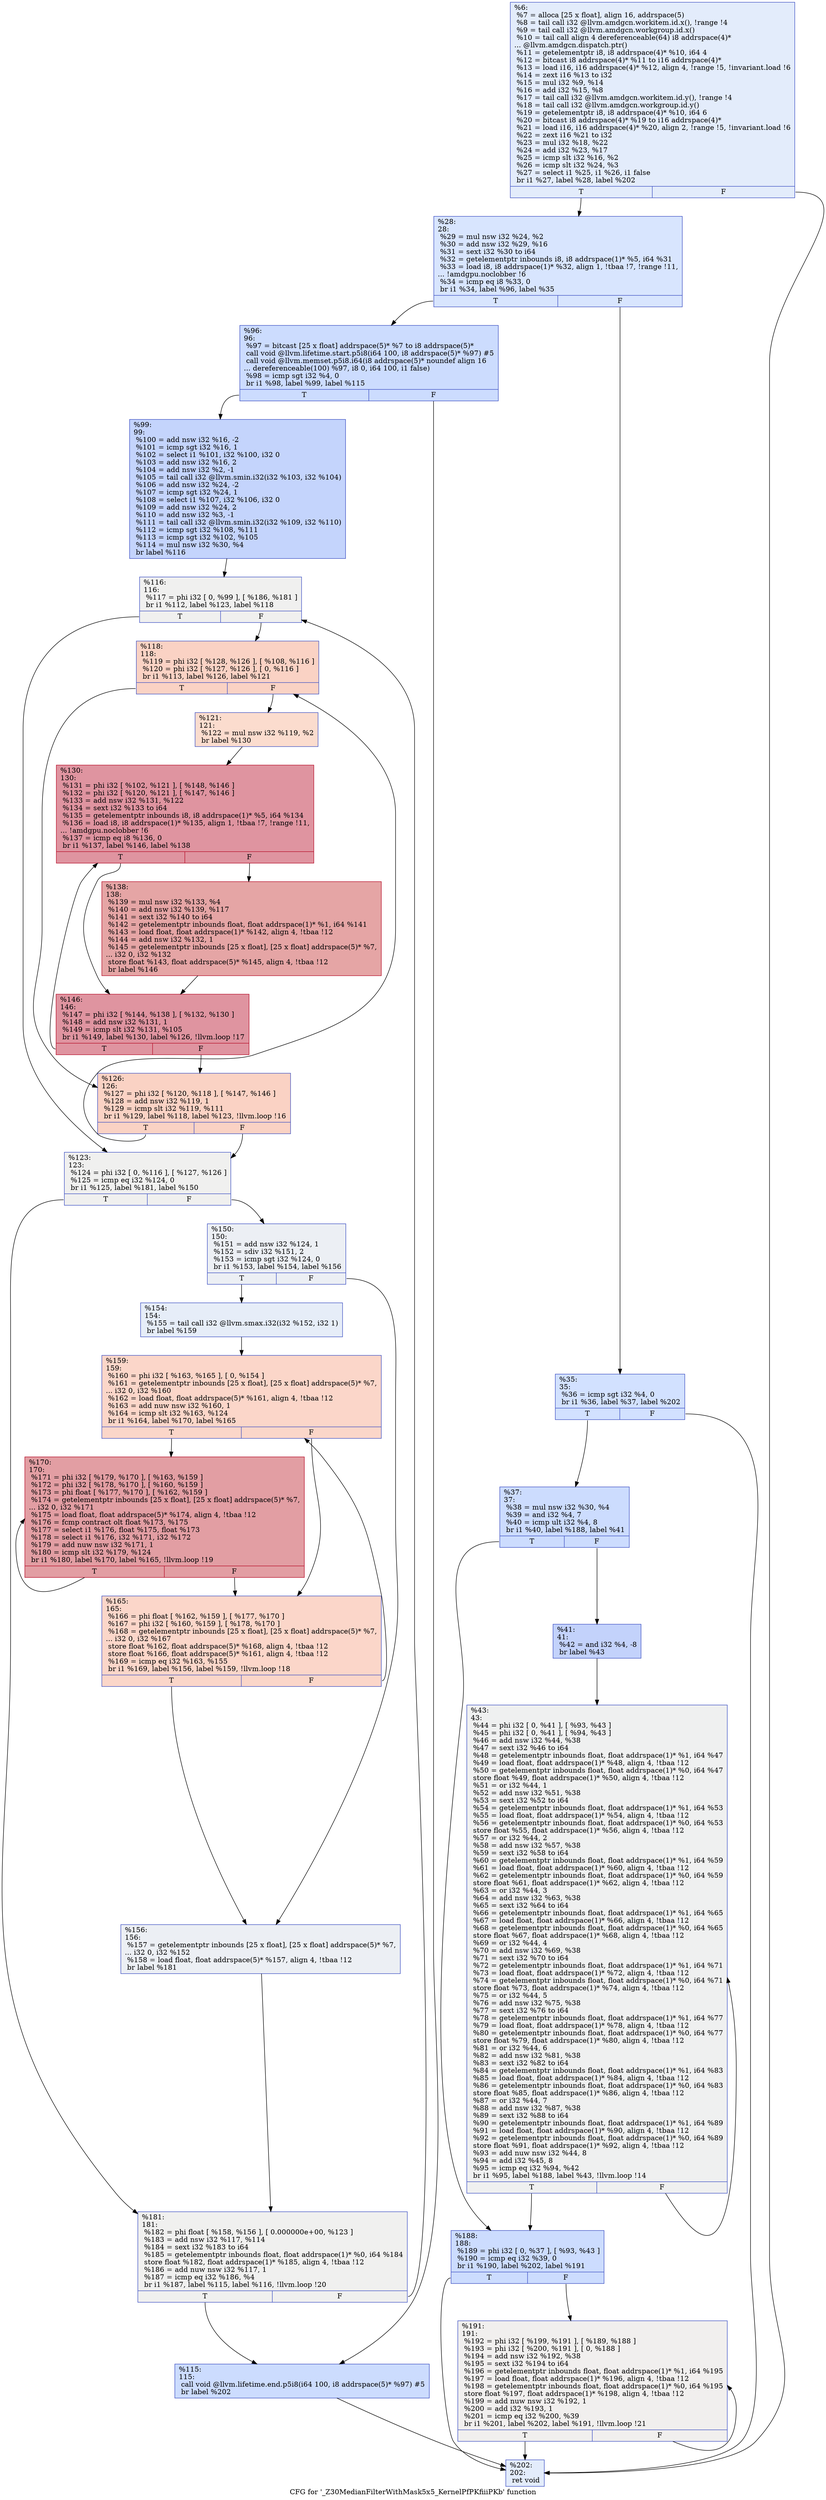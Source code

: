 digraph "CFG for '_Z30MedianFilterWithMask5x5_KernelPfPKfiiiPKb' function" {
	label="CFG for '_Z30MedianFilterWithMask5x5_KernelPfPKfiiiPKb' function";

	Node0x602a500 [shape=record,color="#3d50c3ff", style=filled, fillcolor="#bfd3f670",label="{%6:\l  %7 = alloca [25 x float], align 16, addrspace(5)\l  %8 = tail call i32 @llvm.amdgcn.workitem.id.x(), !range !4\l  %9 = tail call i32 @llvm.amdgcn.workgroup.id.x()\l  %10 = tail call align 4 dereferenceable(64) i8 addrspace(4)*\l... @llvm.amdgcn.dispatch.ptr()\l  %11 = getelementptr i8, i8 addrspace(4)* %10, i64 4\l  %12 = bitcast i8 addrspace(4)* %11 to i16 addrspace(4)*\l  %13 = load i16, i16 addrspace(4)* %12, align 4, !range !5, !invariant.load !6\l  %14 = zext i16 %13 to i32\l  %15 = mul i32 %9, %14\l  %16 = add i32 %15, %8\l  %17 = tail call i32 @llvm.amdgcn.workitem.id.y(), !range !4\l  %18 = tail call i32 @llvm.amdgcn.workgroup.id.y()\l  %19 = getelementptr i8, i8 addrspace(4)* %10, i64 6\l  %20 = bitcast i8 addrspace(4)* %19 to i16 addrspace(4)*\l  %21 = load i16, i16 addrspace(4)* %20, align 2, !range !5, !invariant.load !6\l  %22 = zext i16 %21 to i32\l  %23 = mul i32 %18, %22\l  %24 = add i32 %23, %17\l  %25 = icmp slt i32 %16, %2\l  %26 = icmp slt i32 %24, %3\l  %27 = select i1 %25, i1 %26, i1 false\l  br i1 %27, label %28, label %202\l|{<s0>T|<s1>F}}"];
	Node0x602a500:s0 -> Node0x602e640;
	Node0x602a500:s1 -> Node0x602e6d0;
	Node0x602e640 [shape=record,color="#3d50c3ff", style=filled, fillcolor="#a7c5fe70",label="{%28:\l28:                                               \l  %29 = mul nsw i32 %24, %2\l  %30 = add nsw i32 %29, %16\l  %31 = sext i32 %30 to i64\l  %32 = getelementptr inbounds i8, i8 addrspace(1)* %5, i64 %31\l  %33 = load i8, i8 addrspace(1)* %32, align 1, !tbaa !7, !range !11,\l... !amdgpu.noclobber !6\l  %34 = icmp eq i8 %33, 0\l  br i1 %34, label %96, label %35\l|{<s0>T|<s1>F}}"];
	Node0x602e640:s0 -> Node0x602efa0;
	Node0x602e640:s1 -> Node0x602eff0;
	Node0x602eff0 [shape=record,color="#3d50c3ff", style=filled, fillcolor="#9abbff70",label="{%35:\l35:                                               \l  %36 = icmp sgt i32 %4, 0\l  br i1 %36, label %37, label %202\l|{<s0>T|<s1>F}}"];
	Node0x602eff0:s0 -> Node0x602f1c0;
	Node0x602eff0:s1 -> Node0x602e6d0;
	Node0x602f1c0 [shape=record,color="#3d50c3ff", style=filled, fillcolor="#8caffe70",label="{%37:\l37:                                               \l  %38 = mul nsw i32 %30, %4\l  %39 = and i32 %4, 7\l  %40 = icmp ult i32 %4, 8\l  br i1 %40, label %188, label %41\l|{<s0>T|<s1>F}}"];
	Node0x602f1c0:s0 -> Node0x602f4d0;
	Node0x602f1c0:s1 -> Node0x602f520;
	Node0x602f520 [shape=record,color="#3d50c3ff", style=filled, fillcolor="#779af770",label="{%41:\l41:                                               \l  %42 = and i32 %4, -8\l  br label %43\l}"];
	Node0x602f520 -> Node0x602f720;
	Node0x602f720 [shape=record,color="#3d50c3ff", style=filled, fillcolor="#dbdcde70",label="{%43:\l43:                                               \l  %44 = phi i32 [ 0, %41 ], [ %93, %43 ]\l  %45 = phi i32 [ 0, %41 ], [ %94, %43 ]\l  %46 = add nsw i32 %44, %38\l  %47 = sext i32 %46 to i64\l  %48 = getelementptr inbounds float, float addrspace(1)* %1, i64 %47\l  %49 = load float, float addrspace(1)* %48, align 4, !tbaa !12\l  %50 = getelementptr inbounds float, float addrspace(1)* %0, i64 %47\l  store float %49, float addrspace(1)* %50, align 4, !tbaa !12\l  %51 = or i32 %44, 1\l  %52 = add nsw i32 %51, %38\l  %53 = sext i32 %52 to i64\l  %54 = getelementptr inbounds float, float addrspace(1)* %1, i64 %53\l  %55 = load float, float addrspace(1)* %54, align 4, !tbaa !12\l  %56 = getelementptr inbounds float, float addrspace(1)* %0, i64 %53\l  store float %55, float addrspace(1)* %56, align 4, !tbaa !12\l  %57 = or i32 %44, 2\l  %58 = add nsw i32 %57, %38\l  %59 = sext i32 %58 to i64\l  %60 = getelementptr inbounds float, float addrspace(1)* %1, i64 %59\l  %61 = load float, float addrspace(1)* %60, align 4, !tbaa !12\l  %62 = getelementptr inbounds float, float addrspace(1)* %0, i64 %59\l  store float %61, float addrspace(1)* %62, align 4, !tbaa !12\l  %63 = or i32 %44, 3\l  %64 = add nsw i32 %63, %38\l  %65 = sext i32 %64 to i64\l  %66 = getelementptr inbounds float, float addrspace(1)* %1, i64 %65\l  %67 = load float, float addrspace(1)* %66, align 4, !tbaa !12\l  %68 = getelementptr inbounds float, float addrspace(1)* %0, i64 %65\l  store float %67, float addrspace(1)* %68, align 4, !tbaa !12\l  %69 = or i32 %44, 4\l  %70 = add nsw i32 %69, %38\l  %71 = sext i32 %70 to i64\l  %72 = getelementptr inbounds float, float addrspace(1)* %1, i64 %71\l  %73 = load float, float addrspace(1)* %72, align 4, !tbaa !12\l  %74 = getelementptr inbounds float, float addrspace(1)* %0, i64 %71\l  store float %73, float addrspace(1)* %74, align 4, !tbaa !12\l  %75 = or i32 %44, 5\l  %76 = add nsw i32 %75, %38\l  %77 = sext i32 %76 to i64\l  %78 = getelementptr inbounds float, float addrspace(1)* %1, i64 %77\l  %79 = load float, float addrspace(1)* %78, align 4, !tbaa !12\l  %80 = getelementptr inbounds float, float addrspace(1)* %0, i64 %77\l  store float %79, float addrspace(1)* %80, align 4, !tbaa !12\l  %81 = or i32 %44, 6\l  %82 = add nsw i32 %81, %38\l  %83 = sext i32 %82 to i64\l  %84 = getelementptr inbounds float, float addrspace(1)* %1, i64 %83\l  %85 = load float, float addrspace(1)* %84, align 4, !tbaa !12\l  %86 = getelementptr inbounds float, float addrspace(1)* %0, i64 %83\l  store float %85, float addrspace(1)* %86, align 4, !tbaa !12\l  %87 = or i32 %44, 7\l  %88 = add nsw i32 %87, %38\l  %89 = sext i32 %88 to i64\l  %90 = getelementptr inbounds float, float addrspace(1)* %1, i64 %89\l  %91 = load float, float addrspace(1)* %90, align 4, !tbaa !12\l  %92 = getelementptr inbounds float, float addrspace(1)* %0, i64 %89\l  store float %91, float addrspace(1)* %92, align 4, !tbaa !12\l  %93 = add nuw nsw i32 %44, 8\l  %94 = add i32 %45, 8\l  %95 = icmp eq i32 %94, %42\l  br i1 %95, label %188, label %43, !llvm.loop !14\l|{<s0>T|<s1>F}}"];
	Node0x602f720:s0 -> Node0x602f4d0;
	Node0x602f720:s1 -> Node0x602f720;
	Node0x602efa0 [shape=record,color="#3d50c3ff", style=filled, fillcolor="#8caffe70",label="{%96:\l96:                                               \l  %97 = bitcast [25 x float] addrspace(5)* %7 to i8 addrspace(5)*\l  call void @llvm.lifetime.start.p5i8(i64 100, i8 addrspace(5)* %97) #5\l  call void @llvm.memset.p5i8.i64(i8 addrspace(5)* noundef align 16\l... dereferenceable(100) %97, i8 0, i64 100, i1 false)\l  %98 = icmp sgt i32 %4, 0\l  br i1 %98, label %99, label %115\l|{<s0>T|<s1>F}}"];
	Node0x602efa0:s0 -> Node0x60329c0;
	Node0x602efa0:s1 -> Node0x6032a50;
	Node0x60329c0 [shape=record,color="#3d50c3ff", style=filled, fillcolor="#7a9df870",label="{%99:\l99:                                               \l  %100 = add nsw i32 %16, -2\l  %101 = icmp sgt i32 %16, 1\l  %102 = select i1 %101, i32 %100, i32 0\l  %103 = add nsw i32 %16, 2\l  %104 = add nsw i32 %2, -1\l  %105 = tail call i32 @llvm.smin.i32(i32 %103, i32 %104)\l  %106 = add nsw i32 %24, -2\l  %107 = icmp sgt i32 %24, 1\l  %108 = select i1 %107, i32 %106, i32 0\l  %109 = add nsw i32 %24, 2\l  %110 = add nsw i32 %3, -1\l  %111 = tail call i32 @llvm.smin.i32(i32 %109, i32 %110)\l  %112 = icmp sgt i32 %108, %111\l  %113 = icmp sgt i32 %102, %105\l  %114 = mul nsw i32 %30, %4\l  br label %116\l}"];
	Node0x60329c0 -> Node0x60336c0;
	Node0x6032a50 [shape=record,color="#3d50c3ff", style=filled, fillcolor="#8caffe70",label="{%115:\l115:                                              \l  call void @llvm.lifetime.end.p5i8(i64 100, i8 addrspace(5)* %97) #5\l  br label %202\l}"];
	Node0x6032a50 -> Node0x602e6d0;
	Node0x60336c0 [shape=record,color="#3d50c3ff", style=filled, fillcolor="#dedcdb70",label="{%116:\l116:                                              \l  %117 = phi i32 [ 0, %99 ], [ %186, %181 ]\l  br i1 %112, label %123, label %118\l|{<s0>T|<s1>F}}"];
	Node0x60336c0:s0 -> Node0x6033aa0;
	Node0x60336c0:s1 -> Node0x6033b30;
	Node0x6033b30 [shape=record,color="#3d50c3ff", style=filled, fillcolor="#f4987a70",label="{%118:\l118:                                              \l  %119 = phi i32 [ %128, %126 ], [ %108, %116 ]\l  %120 = phi i32 [ %127, %126 ], [ 0, %116 ]\l  br i1 %113, label %126, label %121\l|{<s0>T|<s1>F}}"];
	Node0x6033b30:s0 -> Node0x6033c70;
	Node0x6033b30:s1 -> Node0x6033ed0;
	Node0x6033ed0 [shape=record,color="#3d50c3ff", style=filled, fillcolor="#f7af9170",label="{%121:\l121:                                              \l  %122 = mul nsw i32 %119, %2\l  br label %130\l}"];
	Node0x6033ed0 -> Node0x60340a0;
	Node0x6033aa0 [shape=record,color="#3d50c3ff", style=filled, fillcolor="#dedcdb70",label="{%123:\l123:                                              \l  %124 = phi i32 [ 0, %116 ], [ %127, %126 ]\l  %125 = icmp eq i32 %124, 0\l  br i1 %125, label %181, label %150\l|{<s0>T|<s1>F}}"];
	Node0x6033aa0:s0 -> Node0x60339a0;
	Node0x6033aa0:s1 -> Node0x60342a0;
	Node0x6033c70 [shape=record,color="#3d50c3ff", style=filled, fillcolor="#f4987a70",label="{%126:\l126:                                              \l  %127 = phi i32 [ %120, %118 ], [ %147, %146 ]\l  %128 = add nsw i32 %119, 1\l  %129 = icmp slt i32 %119, %111\l  br i1 %129, label %118, label %123, !llvm.loop !16\l|{<s0>T|<s1>F}}"];
	Node0x6033c70:s0 -> Node0x6033b30;
	Node0x6033c70:s1 -> Node0x6033aa0;
	Node0x60340a0 [shape=record,color="#b70d28ff", style=filled, fillcolor="#b70d2870",label="{%130:\l130:                                              \l  %131 = phi i32 [ %102, %121 ], [ %148, %146 ]\l  %132 = phi i32 [ %120, %121 ], [ %147, %146 ]\l  %133 = add nsw i32 %131, %122\l  %134 = sext i32 %133 to i64\l  %135 = getelementptr inbounds i8, i8 addrspace(1)* %5, i64 %134\l  %136 = load i8, i8 addrspace(1)* %135, align 1, !tbaa !7, !range !11,\l... !amdgpu.noclobber !6\l  %137 = icmp eq i8 %136, 0\l  br i1 %137, label %146, label %138\l|{<s0>T|<s1>F}}"];
	Node0x60340a0:s0 -> Node0x60343d0;
	Node0x60340a0:s1 -> Node0x6035c10;
	Node0x6035c10 [shape=record,color="#b70d28ff", style=filled, fillcolor="#c5333470",label="{%138:\l138:                                              \l  %139 = mul nsw i32 %133, %4\l  %140 = add nsw i32 %139, %117\l  %141 = sext i32 %140 to i64\l  %142 = getelementptr inbounds float, float addrspace(1)* %1, i64 %141\l  %143 = load float, float addrspace(1)* %142, align 4, !tbaa !12\l  %144 = add nsw i32 %132, 1\l  %145 = getelementptr inbounds [25 x float], [25 x float] addrspace(5)* %7,\l... i32 0, i32 %132\l  store float %143, float addrspace(5)* %145, align 4, !tbaa !12\l  br label %146\l}"];
	Node0x6035c10 -> Node0x60343d0;
	Node0x60343d0 [shape=record,color="#b70d28ff", style=filled, fillcolor="#b70d2870",label="{%146:\l146:                                              \l  %147 = phi i32 [ %144, %138 ], [ %132, %130 ]\l  %148 = add nsw i32 %131, 1\l  %149 = icmp slt i32 %131, %105\l  br i1 %149, label %130, label %126, !llvm.loop !17\l|{<s0>T|<s1>F}}"];
	Node0x60343d0:s0 -> Node0x60340a0;
	Node0x60343d0:s1 -> Node0x6033c70;
	Node0x60342a0 [shape=record,color="#3d50c3ff", style=filled, fillcolor="#d4dbe670",label="{%150:\l150:                                              \l  %151 = add nsw i32 %124, 1\l  %152 = sdiv i32 %151, 2\l  %153 = icmp sgt i32 %124, 0\l  br i1 %153, label %154, label %156\l|{<s0>T|<s1>F}}"];
	Node0x60342a0:s0 -> Node0x60366e0;
	Node0x60342a0:s1 -> Node0x6036730;
	Node0x60366e0 [shape=record,color="#3d50c3ff", style=filled, fillcolor="#c7d7f070",label="{%154:\l154:                                              \l  %155 = tail call i32 @llvm.smax.i32(i32 %152, i32 1)\l  br label %159\l}"];
	Node0x60366e0 -> Node0x60369d0;
	Node0x6036730 [shape=record,color="#3d50c3ff", style=filled, fillcolor="#d4dbe670",label="{%156:\l156:                                              \l  %157 = getelementptr inbounds [25 x float], [25 x float] addrspace(5)* %7,\l... i32 0, i32 %152\l  %158 = load float, float addrspace(5)* %157, align 4, !tbaa !12\l  br label %181\l}"];
	Node0x6036730 -> Node0x60339a0;
	Node0x60369d0 [shape=record,color="#3d50c3ff", style=filled, fillcolor="#f6a38570",label="{%159:\l159:                                              \l  %160 = phi i32 [ %163, %165 ], [ 0, %154 ]\l  %161 = getelementptr inbounds [25 x float], [25 x float] addrspace(5)* %7,\l... i32 0, i32 %160\l  %162 = load float, float addrspace(5)* %161, align 4, !tbaa !12\l  %163 = add nuw nsw i32 %160, 1\l  %164 = icmp slt i32 %163, %124\l  br i1 %164, label %170, label %165\l|{<s0>T|<s1>F}}"];
	Node0x60369d0:s0 -> Node0x6036ff0;
	Node0x60369d0:s1 -> Node0x6036c70;
	Node0x6036c70 [shape=record,color="#3d50c3ff", style=filled, fillcolor="#f6a38570",label="{%165:\l165:                                              \l  %166 = phi float [ %162, %159 ], [ %177, %170 ]\l  %167 = phi i32 [ %160, %159 ], [ %178, %170 ]\l  %168 = getelementptr inbounds [25 x float], [25 x float] addrspace(5)* %7,\l... i32 0, i32 %167\l  store float %162, float addrspace(5)* %168, align 4, !tbaa !12\l  store float %166, float addrspace(5)* %161, align 4, !tbaa !12\l  %169 = icmp eq i32 %163, %155\l  br i1 %169, label %156, label %159, !llvm.loop !18\l|{<s0>T|<s1>F}}"];
	Node0x6036c70:s0 -> Node0x6036730;
	Node0x6036c70:s1 -> Node0x60369d0;
	Node0x6036ff0 [shape=record,color="#b70d28ff", style=filled, fillcolor="#be242e70",label="{%170:\l170:                                              \l  %171 = phi i32 [ %179, %170 ], [ %163, %159 ]\l  %172 = phi i32 [ %178, %170 ], [ %160, %159 ]\l  %173 = phi float [ %177, %170 ], [ %162, %159 ]\l  %174 = getelementptr inbounds [25 x float], [25 x float] addrspace(5)* %7,\l... i32 0, i32 %171\l  %175 = load float, float addrspace(5)* %174, align 4, !tbaa !12\l  %176 = fcmp contract olt float %173, %175\l  %177 = select i1 %176, float %175, float %173\l  %178 = select i1 %176, i32 %171, i32 %172\l  %179 = add nuw nsw i32 %171, 1\l  %180 = icmp slt i32 %179, %124\l  br i1 %180, label %170, label %165, !llvm.loop !19\l|{<s0>T|<s1>F}}"];
	Node0x6036ff0:s0 -> Node0x6036ff0;
	Node0x6036ff0:s1 -> Node0x6036c70;
	Node0x60339a0 [shape=record,color="#3d50c3ff", style=filled, fillcolor="#dedcdb70",label="{%181:\l181:                                              \l  %182 = phi float [ %158, %156 ], [ 0.000000e+00, %123 ]\l  %183 = add nsw i32 %117, %114\l  %184 = sext i32 %183 to i64\l  %185 = getelementptr inbounds float, float addrspace(1)* %0, i64 %184\l  store float %182, float addrspace(1)* %185, align 4, !tbaa !12\l  %186 = add nuw nsw i32 %117, 1\l  %187 = icmp eq i32 %186, %4\l  br i1 %187, label %115, label %116, !llvm.loop !20\l|{<s0>T|<s1>F}}"];
	Node0x60339a0:s0 -> Node0x6032a50;
	Node0x60339a0:s1 -> Node0x60336c0;
	Node0x602f4d0 [shape=record,color="#3d50c3ff", style=filled, fillcolor="#8caffe70",label="{%188:\l188:                                              \l  %189 = phi i32 [ 0, %37 ], [ %93, %43 ]\l  %190 = icmp eq i32 %39, 0\l  br i1 %190, label %202, label %191\l|{<s0>T|<s1>F}}"];
	Node0x602f4d0:s0 -> Node0x602e6d0;
	Node0x602f4d0:s1 -> Node0x6038fd0;
	Node0x6038fd0 [shape=record,color="#3d50c3ff", style=filled, fillcolor="#e0dbd870",label="{%191:\l191:                                              \l  %192 = phi i32 [ %199, %191 ], [ %189, %188 ]\l  %193 = phi i32 [ %200, %191 ], [ 0, %188 ]\l  %194 = add nsw i32 %192, %38\l  %195 = sext i32 %194 to i64\l  %196 = getelementptr inbounds float, float addrspace(1)* %1, i64 %195\l  %197 = load float, float addrspace(1)* %196, align 4, !tbaa !12\l  %198 = getelementptr inbounds float, float addrspace(1)* %0, i64 %195\l  store float %197, float addrspace(1)* %198, align 4, !tbaa !12\l  %199 = add nuw nsw i32 %192, 1\l  %200 = add i32 %193, 1\l  %201 = icmp eq i32 %200, %39\l  br i1 %201, label %202, label %191, !llvm.loop !21\l|{<s0>T|<s1>F}}"];
	Node0x6038fd0:s0 -> Node0x602e6d0;
	Node0x6038fd0:s1 -> Node0x6038fd0;
	Node0x602e6d0 [shape=record,color="#3d50c3ff", style=filled, fillcolor="#bfd3f670",label="{%202:\l202:                                              \l  ret void\l}"];
}
